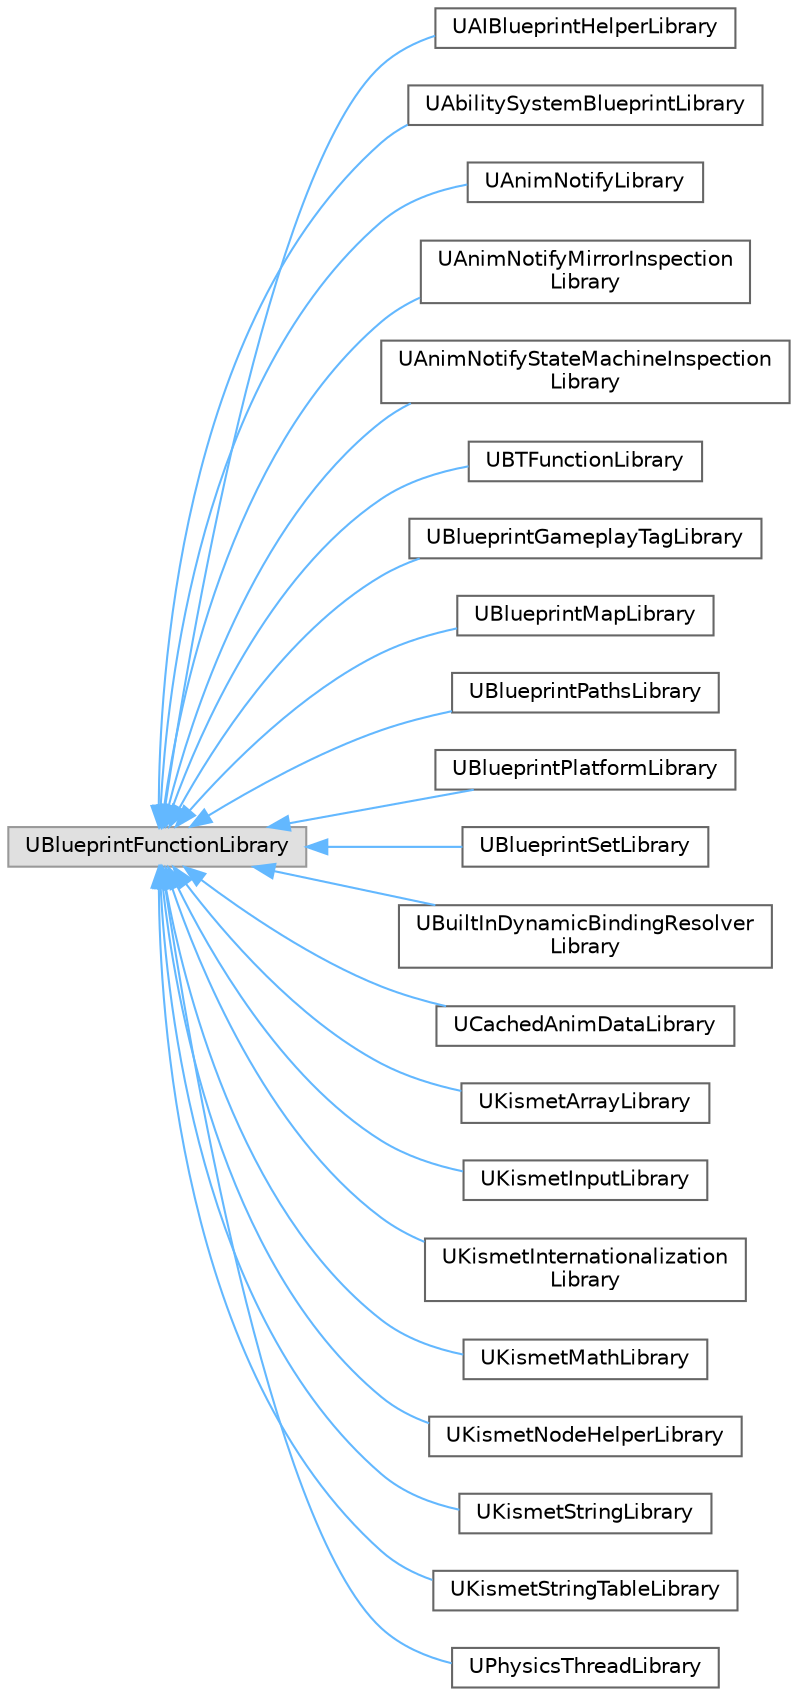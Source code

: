 digraph "Graphical Class Hierarchy"
{
 // INTERACTIVE_SVG=YES
 // LATEX_PDF_SIZE
  bgcolor="transparent";
  edge [fontname=Helvetica,fontsize=10,labelfontname=Helvetica,labelfontsize=10];
  node [fontname=Helvetica,fontsize=10,shape=box,height=0.2,width=0.4];
  rankdir="LR";
  Node0 [id="Node000000",label="UBlueprintFunctionLibrary",height=0.2,width=0.4,color="grey60", fillcolor="#E0E0E0", style="filled",tooltip=" "];
  Node0 -> Node1 [id="edge8818_Node000000_Node000001",dir="back",color="steelblue1",style="solid",tooltip=" "];
  Node1 [id="Node000001",label="UAIBlueprintHelperLibrary",height=0.2,width=0.4,color="grey40", fillcolor="white", style="filled",URL="$d1/da3/classUAIBlueprintHelperLibrary.html",tooltip=" "];
  Node0 -> Node2 [id="edge8819_Node000000_Node000002",dir="back",color="steelblue1",style="solid",tooltip=" "];
  Node2 [id="Node000002",label="UAbilitySystemBlueprintLibrary",height=0.2,width=0.4,color="grey40", fillcolor="white", style="filled",URL="$da/d9d/classUAbilitySystemBlueprintLibrary.html",tooltip=" "];
  Node0 -> Node3 [id="edge8820_Node000000_Node000003",dir="back",color="steelblue1",style="solid",tooltip=" "];
  Node3 [id="Node000003",label="UAnimNotifyLibrary",height=0.2,width=0.4,color="grey40", fillcolor="white", style="filled",URL="$de/d71/classUAnimNotifyLibrary.html",tooltip=" "];
  Node0 -> Node4 [id="edge8821_Node000000_Node000004",dir="back",color="steelblue1",style="solid",tooltip=" "];
  Node4 [id="Node000004",label="UAnimNotifyMirrorInspection\lLibrary",height=0.2,width=0.4,color="grey40", fillcolor="white", style="filled",URL="$df/ddc/classUAnimNotifyMirrorInspectionLibrary.html",tooltip=" "];
  Node0 -> Node5 [id="edge8822_Node000000_Node000005",dir="back",color="steelblue1",style="solid",tooltip=" "];
  Node5 [id="Node000005",label="UAnimNotifyStateMachineInspection\lLibrary",height=0.2,width=0.4,color="grey40", fillcolor="white", style="filled",URL="$dc/dec/classUAnimNotifyStateMachineInspectionLibrary.html",tooltip=" "];
  Node0 -> Node6 [id="edge8823_Node000000_Node000006",dir="back",color="steelblue1",style="solid",tooltip=" "];
  Node6 [id="Node000006",label="UBTFunctionLibrary",height=0.2,width=0.4,color="grey40", fillcolor="white", style="filled",URL="$de/dd0/classUBTFunctionLibrary.html",tooltip=" "];
  Node0 -> Node7 [id="edge8824_Node000000_Node000007",dir="back",color="steelblue1",style="solid",tooltip=" "];
  Node7 [id="Node000007",label="UBlueprintGameplayTagLibrary",height=0.2,width=0.4,color="grey40", fillcolor="white", style="filled",URL="$d0/d3b/classUBlueprintGameplayTagLibrary.html",tooltip=" "];
  Node0 -> Node8 [id="edge8825_Node000000_Node000008",dir="back",color="steelblue1",style="solid",tooltip=" "];
  Node8 [id="Node000008",label="UBlueprintMapLibrary",height=0.2,width=0.4,color="grey40", fillcolor="white", style="filled",URL="$d3/dbf/classUBlueprintMapLibrary.html",tooltip=" "];
  Node0 -> Node9 [id="edge8826_Node000000_Node000009",dir="back",color="steelblue1",style="solid",tooltip=" "];
  Node9 [id="Node000009",label="UBlueprintPathsLibrary",height=0.2,width=0.4,color="grey40", fillcolor="white", style="filled",URL="$d6/d44/classUBlueprintPathsLibrary.html",tooltip=" "];
  Node0 -> Node10 [id="edge8827_Node000000_Node000010",dir="back",color="steelblue1",style="solid",tooltip=" "];
  Node10 [id="Node000010",label="UBlueprintPlatformLibrary",height=0.2,width=0.4,color="grey40", fillcolor="white", style="filled",URL="$d0/db7/classUBlueprintPlatformLibrary.html",tooltip=" "];
  Node0 -> Node11 [id="edge8828_Node000000_Node000011",dir="back",color="steelblue1",style="solid",tooltip=" "];
  Node11 [id="Node000011",label="UBlueprintSetLibrary",height=0.2,width=0.4,color="grey40", fillcolor="white", style="filled",URL="$de/d4c/classUBlueprintSetLibrary.html",tooltip=" "];
  Node0 -> Node12 [id="edge8829_Node000000_Node000012",dir="back",color="steelblue1",style="solid",tooltip=" "];
  Node12 [id="Node000012",label="UBuiltInDynamicBindingResolver\lLibrary",height=0.2,width=0.4,color="grey40", fillcolor="white", style="filled",URL="$df/de0/classUBuiltInDynamicBindingResolverLibrary.html",tooltip=" "];
  Node0 -> Node13 [id="edge8830_Node000000_Node000013",dir="back",color="steelblue1",style="solid",tooltip=" "];
  Node13 [id="Node000013",label="UCachedAnimDataLibrary",height=0.2,width=0.4,color="grey40", fillcolor="white", style="filled",URL="$d2/d4f/classUCachedAnimDataLibrary.html",tooltip=" "];
  Node0 -> Node14 [id="edge8831_Node000000_Node000014",dir="back",color="steelblue1",style="solid",tooltip=" "];
  Node14 [id="Node000014",label="UKismetArrayLibrary",height=0.2,width=0.4,color="grey40", fillcolor="white", style="filled",URL="$df/da9/classUKismetArrayLibrary.html",tooltip=" "];
  Node0 -> Node15 [id="edge8832_Node000000_Node000015",dir="back",color="steelblue1",style="solid",tooltip=" "];
  Node15 [id="Node000015",label="UKismetInputLibrary",height=0.2,width=0.4,color="grey40", fillcolor="white", style="filled",URL="$df/d6b/classUKismetInputLibrary.html",tooltip=" "];
  Node0 -> Node16 [id="edge8833_Node000000_Node000016",dir="back",color="steelblue1",style="solid",tooltip=" "];
  Node16 [id="Node000016",label="UKismetInternationalization\lLibrary",height=0.2,width=0.4,color="grey40", fillcolor="white", style="filled",URL="$d7/ddc/classUKismetInternationalizationLibrary.html",tooltip=" "];
  Node0 -> Node17 [id="edge8834_Node000000_Node000017",dir="back",color="steelblue1",style="solid",tooltip=" "];
  Node17 [id="Node000017",label="UKismetMathLibrary",height=0.2,width=0.4,color="grey40", fillcolor="white", style="filled",URL="$d3/d8e/classUKismetMathLibrary.html",tooltip=" "];
  Node0 -> Node18 [id="edge8835_Node000000_Node000018",dir="back",color="steelblue1",style="solid",tooltip=" "];
  Node18 [id="Node000018",label="UKismetNodeHelperLibrary",height=0.2,width=0.4,color="grey40", fillcolor="white", style="filled",URL="$d4/d5c/classUKismetNodeHelperLibrary.html",tooltip=" "];
  Node0 -> Node19 [id="edge8836_Node000000_Node000019",dir="back",color="steelblue1",style="solid",tooltip=" "];
  Node19 [id="Node000019",label="UKismetStringLibrary",height=0.2,width=0.4,color="grey40", fillcolor="white", style="filled",URL="$d8/d08/classUKismetStringLibrary.html",tooltip=" "];
  Node0 -> Node20 [id="edge8837_Node000000_Node000020",dir="back",color="steelblue1",style="solid",tooltip=" "];
  Node20 [id="Node000020",label="UKismetStringTableLibrary",height=0.2,width=0.4,color="grey40", fillcolor="white", style="filled",URL="$d3/d63/classUKismetStringTableLibrary.html",tooltip=" "];
  Node0 -> Node21 [id="edge8838_Node000000_Node000021",dir="back",color="steelblue1",style="solid",tooltip=" "];
  Node21 [id="Node000021",label="UPhysicsThreadLibrary",height=0.2,width=0.4,color="grey40", fillcolor="white", style="filled",URL="$d5/d9e/classUPhysicsThreadLibrary.html",tooltip=" "];
}
